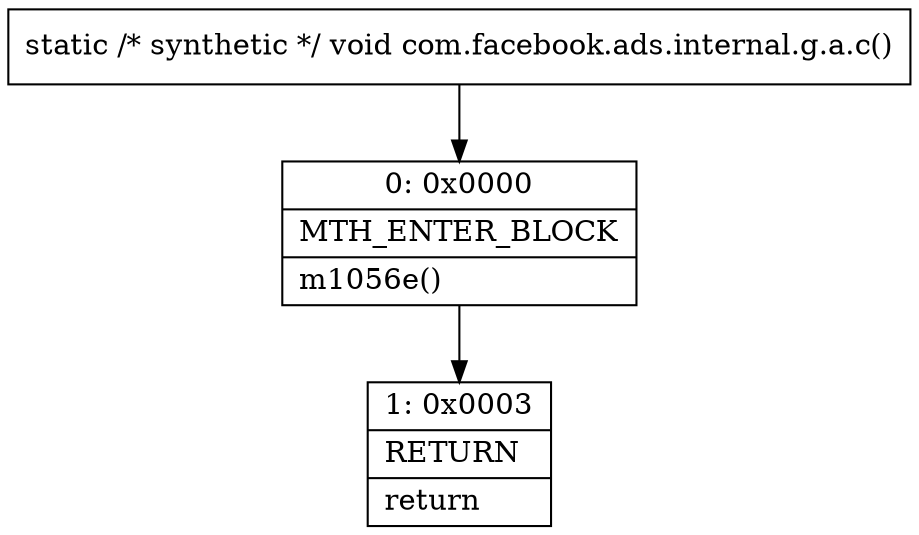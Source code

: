 digraph "CFG forcom.facebook.ads.internal.g.a.c()V" {
Node_0 [shape=record,label="{0\:\ 0x0000|MTH_ENTER_BLOCK\l|m1056e()\l}"];
Node_1 [shape=record,label="{1\:\ 0x0003|RETURN\l|return\l}"];
MethodNode[shape=record,label="{static \/* synthetic *\/ void com.facebook.ads.internal.g.a.c() }"];
MethodNode -> Node_0;
Node_0 -> Node_1;
}

